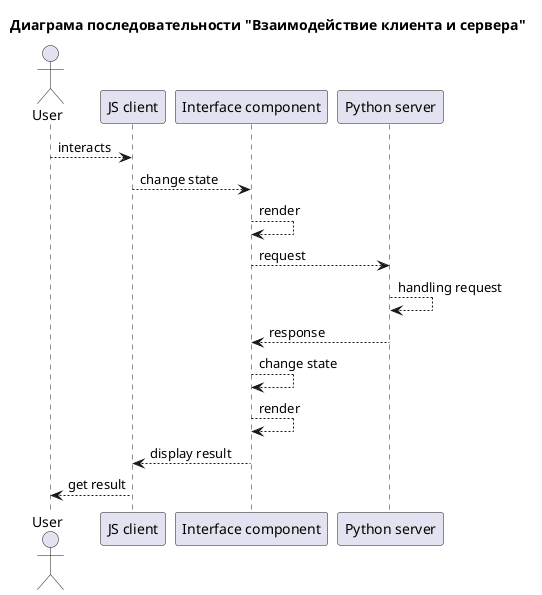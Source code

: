 @startuml

title "Диаграма последовательности "Взаимодействие клиента и сервера""


actor User as "User"
participant JSClient as "JS client"
participant InterfaceComponent as "Interface component"
participant DjangoServer as "Python server"

User --> JSClient : interacts
JSClient --> InterfaceComponent : change state
InterfaceComponent --> InterfaceComponent : render
InterfaceComponent --> DjangoServer : request
DjangoServer --> DjangoServer : handling request
DjangoServer --> InterfaceComponent : response
InterfaceComponent --> InterfaceComponent : change state
InterfaceComponent --> InterfaceComponent : render
InterfaceComponent --> JSClient : display result
JSClient --> User : get result

@enduml

